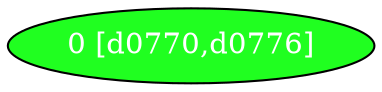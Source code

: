 diGraph libnss3{
	libnss3_0  [style=filled fillcolor="#20FF20" fontcolor="#ffffff" shape=oval label="0 [d0770,d0776]"]


}